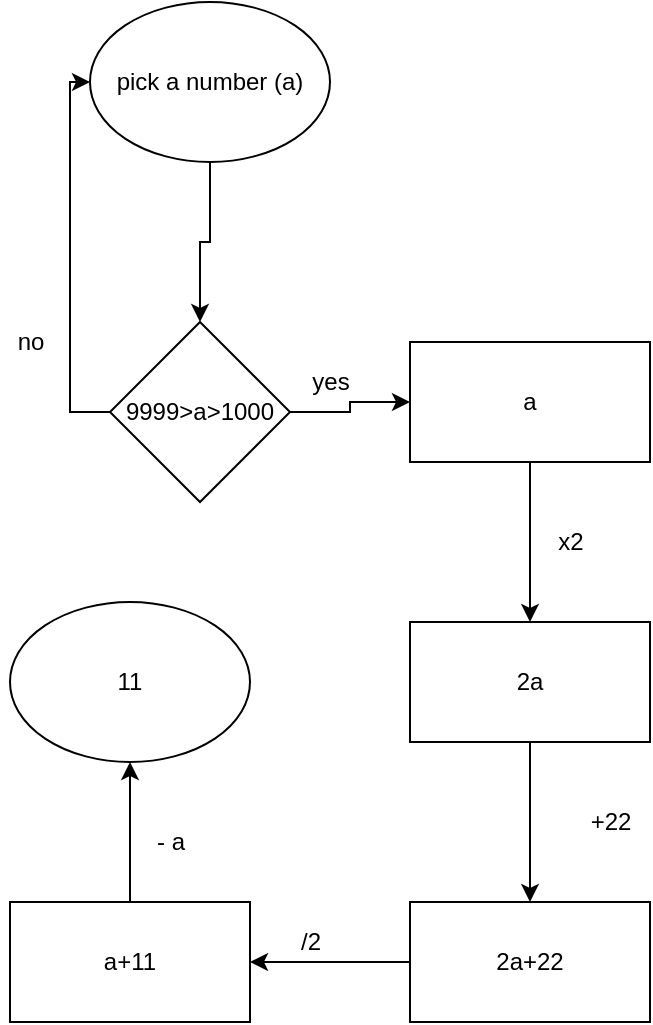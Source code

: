 <mxfile version="14.2.4" type="github">
  <diagram id="YM5_balRlLsAySiBHn6m" name="Page-1">
    <mxGraphModel dx="946" dy="555" grid="1" gridSize="10" guides="1" tooltips="1" connect="1" arrows="1" fold="1" page="1" pageScale="1" pageWidth="827" pageHeight="1169" math="0" shadow="0">
      <root>
        <mxCell id="0" />
        <mxCell id="1" parent="0" />
        <mxCell id="p1fuYHln_HQm2IDLunjb-3" value="" style="edgeStyle=orthogonalEdgeStyle;rounded=0;orthogonalLoop=1;jettySize=auto;html=1;" edge="1" parent="1" source="p1fuYHln_HQm2IDLunjb-1" target="p1fuYHln_HQm2IDLunjb-2">
          <mxGeometry relative="1" as="geometry" />
        </mxCell>
        <mxCell id="p1fuYHln_HQm2IDLunjb-1" value="pick a number (a)" style="ellipse;whiteSpace=wrap;html=1;" vertex="1" parent="1">
          <mxGeometry x="250" y="200" width="120" height="80" as="geometry" />
        </mxCell>
        <mxCell id="p1fuYHln_HQm2IDLunjb-5" value="" style="edgeStyle=orthogonalEdgeStyle;rounded=0;orthogonalLoop=1;jettySize=auto;html=1;" edge="1" parent="1" source="p1fuYHln_HQm2IDLunjb-2" target="p1fuYHln_HQm2IDLunjb-4">
          <mxGeometry relative="1" as="geometry" />
        </mxCell>
        <mxCell id="p1fuYHln_HQm2IDLunjb-12" style="edgeStyle=orthogonalEdgeStyle;rounded=0;orthogonalLoop=1;jettySize=auto;html=1;exitX=0;exitY=0.5;exitDx=0;exitDy=0;entryX=0;entryY=0.5;entryDx=0;entryDy=0;" edge="1" parent="1" source="p1fuYHln_HQm2IDLunjb-2" target="p1fuYHln_HQm2IDLunjb-1">
          <mxGeometry relative="1" as="geometry" />
        </mxCell>
        <mxCell id="p1fuYHln_HQm2IDLunjb-2" value="9999&amp;gt;a&amp;gt;1000" style="rhombus;whiteSpace=wrap;html=1;" vertex="1" parent="1">
          <mxGeometry x="260" y="360" width="90" height="90" as="geometry" />
        </mxCell>
        <mxCell id="p1fuYHln_HQm2IDLunjb-7" value="" style="edgeStyle=orthogonalEdgeStyle;rounded=0;orthogonalLoop=1;jettySize=auto;html=1;" edge="1" parent="1" source="p1fuYHln_HQm2IDLunjb-4" target="p1fuYHln_HQm2IDLunjb-6">
          <mxGeometry relative="1" as="geometry" />
        </mxCell>
        <mxCell id="p1fuYHln_HQm2IDLunjb-4" value="a" style="whiteSpace=wrap;html=1;" vertex="1" parent="1">
          <mxGeometry x="410" y="370" width="120" height="60" as="geometry" />
        </mxCell>
        <mxCell id="p1fuYHln_HQm2IDLunjb-9" value="" style="edgeStyle=orthogonalEdgeStyle;rounded=0;orthogonalLoop=1;jettySize=auto;html=1;" edge="1" parent="1" source="p1fuYHln_HQm2IDLunjb-6" target="p1fuYHln_HQm2IDLunjb-8">
          <mxGeometry relative="1" as="geometry" />
        </mxCell>
        <mxCell id="p1fuYHln_HQm2IDLunjb-6" value="2a" style="whiteSpace=wrap;html=1;" vertex="1" parent="1">
          <mxGeometry x="410" y="510" width="120" height="60" as="geometry" />
        </mxCell>
        <mxCell id="p1fuYHln_HQm2IDLunjb-11" value="" style="edgeStyle=orthogonalEdgeStyle;rounded=0;orthogonalLoop=1;jettySize=auto;html=1;" edge="1" parent="1" source="p1fuYHln_HQm2IDLunjb-8" target="p1fuYHln_HQm2IDLunjb-10">
          <mxGeometry relative="1" as="geometry" />
        </mxCell>
        <mxCell id="p1fuYHln_HQm2IDLunjb-8" value="2a+22" style="whiteSpace=wrap;html=1;" vertex="1" parent="1">
          <mxGeometry x="410" y="650" width="120" height="60" as="geometry" />
        </mxCell>
        <mxCell id="p1fuYHln_HQm2IDLunjb-19" value="" style="edgeStyle=orthogonalEdgeStyle;rounded=0;orthogonalLoop=1;jettySize=auto;html=1;" edge="1" parent="1" source="p1fuYHln_HQm2IDLunjb-10" target="p1fuYHln_HQm2IDLunjb-18">
          <mxGeometry relative="1" as="geometry" />
        </mxCell>
        <mxCell id="p1fuYHln_HQm2IDLunjb-10" value="a+11" style="whiteSpace=wrap;html=1;" vertex="1" parent="1">
          <mxGeometry x="210" y="650" width="120" height="60" as="geometry" />
        </mxCell>
        <mxCell id="p1fuYHln_HQm2IDLunjb-13" value="x2" style="text;html=1;align=center;verticalAlign=middle;resizable=0;points=[];autosize=1;" vertex="1" parent="1">
          <mxGeometry x="475" y="460" width="30" height="20" as="geometry" />
        </mxCell>
        <mxCell id="p1fuYHln_HQm2IDLunjb-14" value="+22" style="text;html=1;align=center;verticalAlign=middle;resizable=0;points=[];autosize=1;" vertex="1" parent="1">
          <mxGeometry x="490" y="600" width="40" height="20" as="geometry" />
        </mxCell>
        <mxCell id="p1fuYHln_HQm2IDLunjb-15" value="/2" style="text;html=1;align=center;verticalAlign=middle;resizable=0;points=[];autosize=1;" vertex="1" parent="1">
          <mxGeometry x="345" y="660" width="30" height="20" as="geometry" />
        </mxCell>
        <mxCell id="p1fuYHln_HQm2IDLunjb-18" value="11" style="ellipse;whiteSpace=wrap;html=1;" vertex="1" parent="1">
          <mxGeometry x="210" y="500" width="120" height="80" as="geometry" />
        </mxCell>
        <mxCell id="p1fuYHln_HQm2IDLunjb-20" value="- a" style="text;html=1;align=center;verticalAlign=middle;resizable=0;points=[];autosize=1;" vertex="1" parent="1">
          <mxGeometry x="275" y="610" width="30" height="20" as="geometry" />
        </mxCell>
        <mxCell id="p1fuYHln_HQm2IDLunjb-21" value="yes" style="text;html=1;align=center;verticalAlign=middle;resizable=0;points=[];autosize=1;" vertex="1" parent="1">
          <mxGeometry x="355" y="380" width="30" height="20" as="geometry" />
        </mxCell>
        <mxCell id="p1fuYHln_HQm2IDLunjb-22" value="no" style="text;html=1;align=center;verticalAlign=middle;resizable=0;points=[];autosize=1;" vertex="1" parent="1">
          <mxGeometry x="205" y="360" width="30" height="20" as="geometry" />
        </mxCell>
      </root>
    </mxGraphModel>
  </diagram>
</mxfile>

